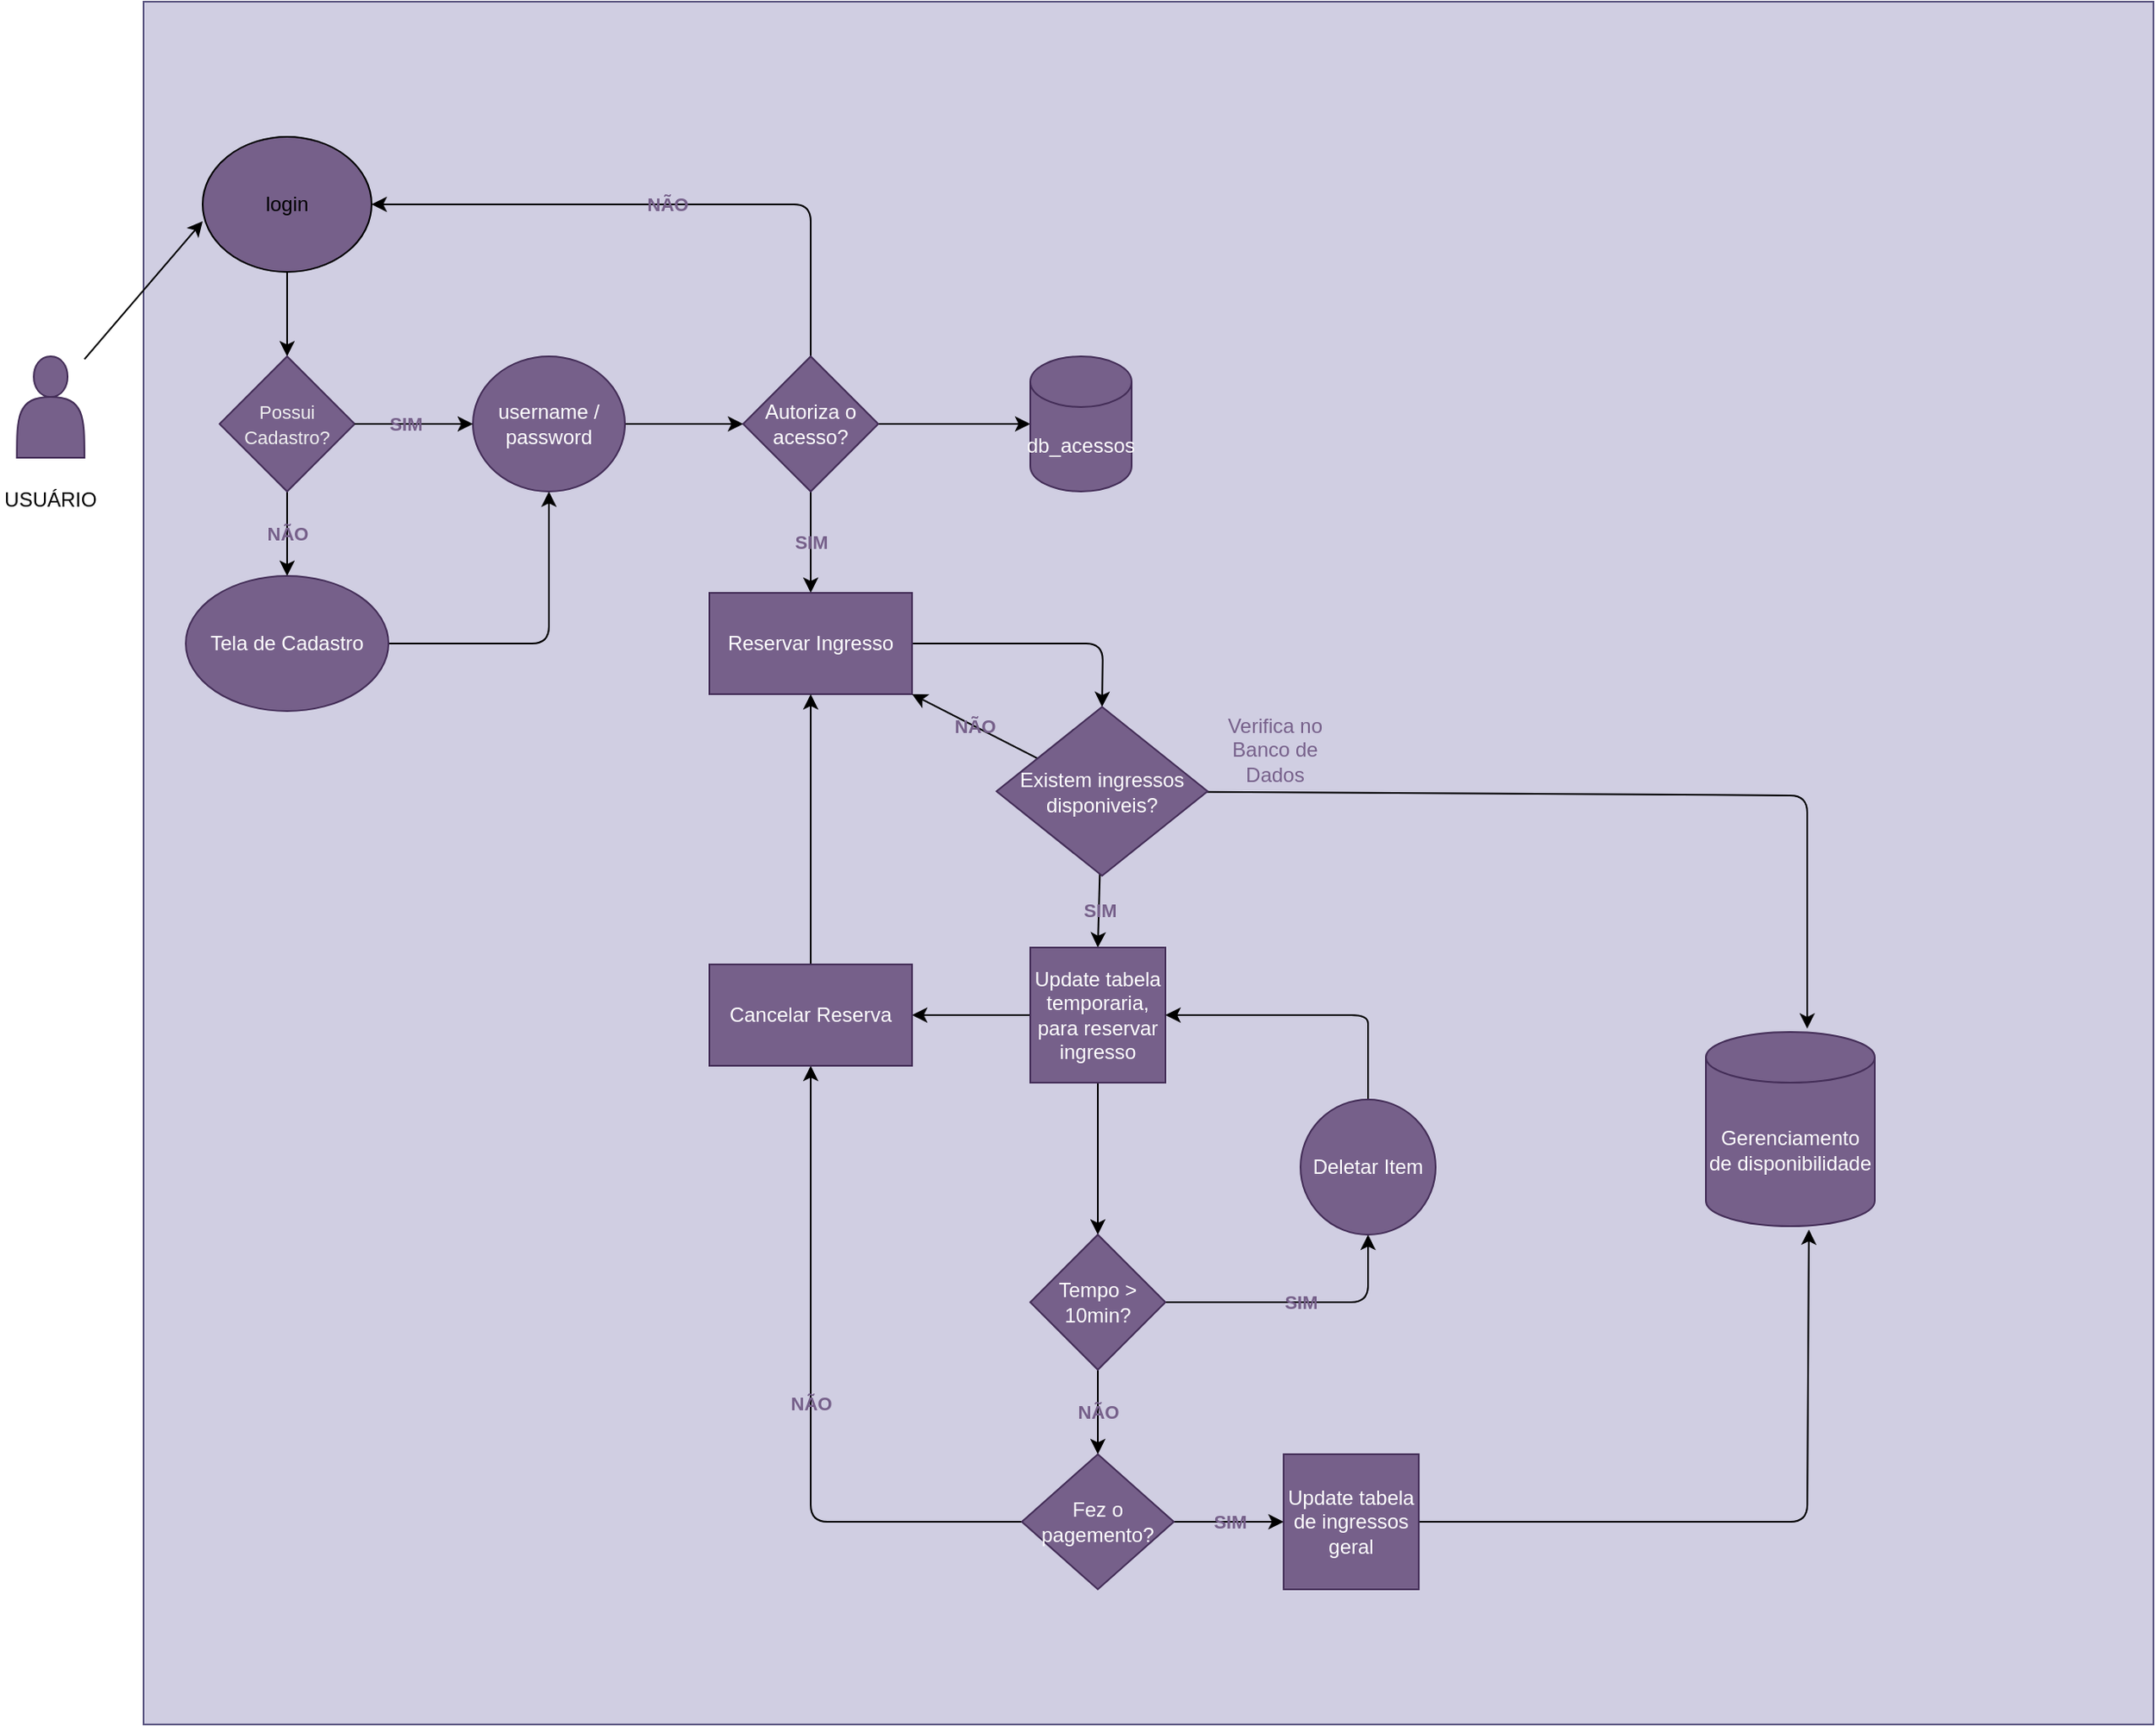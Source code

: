 <mxfile>
    <diagram id="ls2nmUuESvmafhJzC2UD" name="Page-1">
        <mxGraphModel dx="892" dy="464" grid="1" gridSize="10" guides="1" tooltips="1" connect="1" arrows="1" fold="1" page="1" pageScale="1" pageWidth="850" pageHeight="1100" math="0" shadow="0">
            <root>
                <mxCell id="0"/>
                <mxCell id="1" parent="0"/>
                <mxCell id="55" value="" style="rounded=0;whiteSpace=wrap;html=1;fillColor=#d0cee2;strokeColor=#56517e;fontColor=#76608A;" parent="1" vertex="1">
                    <mxGeometry x="85" y="40" width="1190" height="1020" as="geometry"/>
                </mxCell>
                <mxCell id="11" style="edgeStyle=none;html=1;entryX=0;entryY=0.625;entryDx=0;entryDy=0;entryPerimeter=0;" parent="1" target="3" edge="1">
                    <mxGeometry relative="1" as="geometry">
                        <mxPoint x="50" y="251.667" as="sourcePoint"/>
                    </mxGeometry>
                </mxCell>
                <mxCell id="7" style="edgeStyle=none;html=1;entryX=0.5;entryY=0;entryDx=0;entryDy=0;" parent="1" source="3" target="4" edge="1">
                    <mxGeometry relative="1" as="geometry"/>
                </mxCell>
                <mxCell id="3" value="login" style="ellipse;whiteSpace=wrap;html=1;fillColor=#76608A;" parent="1" vertex="1">
                    <mxGeometry x="120" y="120" width="100" height="80" as="geometry"/>
                </mxCell>
                <mxCell id="8" value="NÃO" style="edgeStyle=none;html=1;entryX=0.5;entryY=0;entryDx=0;entryDy=0;labelBackgroundColor=none;fontStyle=1;fontColor=#76608A;" parent="1" source="4" target="5" edge="1">
                    <mxGeometry relative="1" as="geometry"/>
                </mxCell>
                <mxCell id="4" value="&lt;span style=&quot;color: rgb(240, 240, 240); font-family: Helvetica; font-size: 11px; font-style: normal; font-variant-ligatures: normal; font-variant-caps: normal; font-weight: 400; letter-spacing: normal; orphans: 2; text-align: center; text-indent: 0px; text-transform: none; widows: 2; word-spacing: 0px; -webkit-text-stroke-width: 0px; text-decoration-thickness: initial; text-decoration-style: initial; text-decoration-color: initial; float: none; display: inline !important;&quot;&gt;Possui Cadastro?&lt;/span&gt;" style="rhombus;whiteSpace=wrap;html=1;fillColor=#76608a;fontColor=#ffffff;strokeColor=#432D57;" parent="1" vertex="1">
                    <mxGeometry x="130" y="250" width="80" height="80" as="geometry"/>
                </mxCell>
                <mxCell id="13" style="edgeStyle=none;html=1;entryX=0.5;entryY=1;entryDx=0;entryDy=0;" parent="1" source="5" target="6" edge="1">
                    <mxGeometry relative="1" as="geometry">
                        <mxPoint x="330" y="420" as="targetPoint"/>
                        <Array as="points">
                            <mxPoint x="325" y="420"/>
                        </Array>
                    </mxGeometry>
                </mxCell>
                <mxCell id="5" value="Tela de Cadastro" style="ellipse;whiteSpace=wrap;html=1;fillColor=#76608a;fontColor=#ffffff;strokeColor=#432D57;" parent="1" vertex="1">
                    <mxGeometry x="110" y="380" width="120" height="80" as="geometry"/>
                </mxCell>
                <mxCell id="15" style="edgeStyle=none;html=1;entryX=0;entryY=0.5;entryDx=0;entryDy=0;" parent="1" source="6" target="14" edge="1">
                    <mxGeometry relative="1" as="geometry"/>
                </mxCell>
                <mxCell id="6" value="username / password" style="ellipse;whiteSpace=wrap;html=1;fillColor=#76608a;fontColor=#ffffff;strokeColor=#432D57;" parent="1" vertex="1">
                    <mxGeometry x="280" y="250" width="90" height="80" as="geometry"/>
                </mxCell>
                <mxCell id="16" value="NÃO" style="edgeStyle=none;html=1;entryX=1;entryY=0.5;entryDx=0;entryDy=0;fontStyle=1;labelBackgroundColor=none;fontColor=#76608A;" parent="1" source="14" target="3" edge="1">
                    <mxGeometry relative="1" as="geometry">
                        <Array as="points">
                            <mxPoint x="480" y="160"/>
                        </Array>
                    </mxGeometry>
                </mxCell>
                <mxCell id="18" value="SIM" style="edgeStyle=none;html=1;entryX=0.5;entryY=0;entryDx=0;entryDy=0;fontStyle=1;labelBackgroundColor=none;fontColor=#76608A;" parent="1" source="14" target="17" edge="1">
                    <mxGeometry relative="1" as="geometry"/>
                </mxCell>
                <mxCell id="20" style="edgeStyle=none;html=1;" parent="1" source="14" target="19" edge="1">
                    <mxGeometry relative="1" as="geometry"/>
                </mxCell>
                <mxCell id="14" value="Autoriza o acesso?" style="rhombus;whiteSpace=wrap;html=1;fillColor=#76608a;fontColor=#ffffff;strokeColor=#432D57;" parent="1" vertex="1">
                    <mxGeometry x="440" y="250" width="80" height="80" as="geometry"/>
                </mxCell>
                <mxCell id="29" style="edgeStyle=none;html=1;entryX=0.5;entryY=0;entryDx=0;entryDy=0;" parent="1" source="17" target="21" edge="1">
                    <mxGeometry relative="1" as="geometry">
                        <Array as="points">
                            <mxPoint x="653" y="420"/>
                        </Array>
                    </mxGeometry>
                </mxCell>
                <mxCell id="17" value="Reservar Ingresso" style="rounded=0;whiteSpace=wrap;html=1;fillColor=#76608a;fontColor=#ffffff;strokeColor=#432D57;" parent="1" vertex="1">
                    <mxGeometry x="420" y="390" width="120" height="60" as="geometry"/>
                </mxCell>
                <mxCell id="19" value="db_acessos" style="shape=cylinder3;whiteSpace=wrap;html=1;boundedLbl=1;backgroundOutline=1;size=15;fillColor=#76608a;fontColor=#ffffff;strokeColor=#432D57;" parent="1" vertex="1">
                    <mxGeometry x="610" y="250" width="60" height="80" as="geometry"/>
                </mxCell>
                <mxCell id="31" value="SIM" style="edgeStyle=none;html=1;entryX=0.5;entryY=0;entryDx=0;entryDy=0;labelBackgroundColor=none;fontStyle=1;fontColor=#76608A;" parent="1" source="21" target="30" edge="1">
                    <mxGeometry relative="1" as="geometry"/>
                </mxCell>
                <mxCell id="43" style="edgeStyle=none;html=1;entryX=0.6;entryY=-0.017;entryDx=0;entryDy=0;entryPerimeter=0;" parent="1" source="21" target="25" edge="1">
                    <mxGeometry relative="1" as="geometry">
                        <Array as="points">
                            <mxPoint x="1070" y="510"/>
                        </Array>
                    </mxGeometry>
                </mxCell>
                <mxCell id="60" value="NÃO" style="edgeStyle=none;html=1;entryX=1;entryY=1;entryDx=0;entryDy=0;labelBackgroundColor=none;fontStyle=1;fontColor=#76608A;" edge="1" parent="1" source="21" target="17">
                    <mxGeometry relative="1" as="geometry"/>
                </mxCell>
                <mxCell id="21" value="Existem ingressos disponiveis?" style="rhombus;whiteSpace=wrap;html=1;fillColor=#76608a;fontColor=#ffffff;strokeColor=#432D57;" parent="1" vertex="1">
                    <mxGeometry x="590" y="457.5" width="125" height="100" as="geometry"/>
                </mxCell>
                <mxCell id="25" value="Gerenciamento de disponibilidade" style="shape=cylinder3;whiteSpace=wrap;html=1;boundedLbl=1;backgroundOutline=1;size=15;fillColor=#76608a;fontColor=#ffffff;strokeColor=#432D57;" parent="1" vertex="1">
                    <mxGeometry x="1010" y="650" width="100" height="115" as="geometry"/>
                </mxCell>
                <mxCell id="27" value="Verifica no Banco de Dados" style="text;html=1;strokeColor=none;fillColor=none;align=center;verticalAlign=middle;whiteSpace=wrap;rounded=0;fontColor=#76608A;" parent="1" vertex="1">
                    <mxGeometry x="715" y="467.5" width="80" height="30" as="geometry"/>
                </mxCell>
                <mxCell id="33" style="edgeStyle=none;html=1;entryX=0.5;entryY=0;entryDx=0;entryDy=0;" parent="1" source="30" target="32" edge="1">
                    <mxGeometry relative="1" as="geometry"/>
                </mxCell>
                <mxCell id="61" style="edgeStyle=none;html=1;" edge="1" parent="1" source="30" target="51">
                    <mxGeometry relative="1" as="geometry"/>
                </mxCell>
                <mxCell id="30" value="Update tabela temporaria, para reservar ingresso" style="whiteSpace=wrap;html=1;aspect=fixed;fillColor=#76608a;fontColor=#ffffff;strokeColor=#432D57;" parent="1" vertex="1">
                    <mxGeometry x="610" y="600" width="80" height="80" as="geometry"/>
                </mxCell>
                <mxCell id="35" value="SIM" style="edgeStyle=none;html=1;entryX=0.5;entryY=1;entryDx=0;entryDy=0;labelBackgroundColor=none;fontColor=#76608A;fontStyle=1" parent="1" source="32" target="34" edge="1">
                    <mxGeometry relative="1" as="geometry">
                        <Array as="points">
                            <mxPoint x="810" y="810"/>
                        </Array>
                    </mxGeometry>
                </mxCell>
                <mxCell id="49" value="NÃO" style="edgeStyle=none;html=1;labelBackgroundColor=none;fontColor=#76608A;fontStyle=1" parent="1" source="32" target="44" edge="1">
                    <mxGeometry relative="1" as="geometry"/>
                </mxCell>
                <mxCell id="32" value="Tempo &amp;gt; 10min?" style="rhombus;whiteSpace=wrap;html=1;fillColor=#76608a;fontColor=#ffffff;strokeColor=#432D57;" parent="1" vertex="1">
                    <mxGeometry x="610" y="770" width="80" height="80" as="geometry"/>
                </mxCell>
                <mxCell id="38" style="edgeStyle=none;html=1;entryX=1;entryY=0.5;entryDx=0;entryDy=0;" parent="1" source="34" target="30" edge="1">
                    <mxGeometry relative="1" as="geometry">
                        <Array as="points">
                            <mxPoint x="810" y="660"/>
                            <mxPoint x="810" y="640"/>
                        </Array>
                    </mxGeometry>
                </mxCell>
                <mxCell id="34" value="Deletar Item" style="ellipse;whiteSpace=wrap;html=1;fillColor=#76608a;fontColor=#ffffff;strokeColor=#432D57;" parent="1" vertex="1">
                    <mxGeometry x="770" y="690" width="80" height="80" as="geometry"/>
                </mxCell>
                <mxCell id="48" value="SIM" style="edgeStyle=none;html=1;entryX=0;entryY=0.5;entryDx=0;entryDy=0;labelBackgroundColor=none;fontColor=#76608A;fontStyle=1" parent="1" source="44" target="45" edge="1">
                    <mxGeometry relative="1" as="geometry"/>
                </mxCell>
                <mxCell id="52" value="NÃO" style="edgeStyle=none;html=1;entryX=0.5;entryY=1;entryDx=0;entryDy=0;labelBackgroundColor=none;fontColor=#76608A;fontStyle=1" parent="1" source="44" target="51" edge="1">
                    <mxGeometry x="-0.013" relative="1" as="geometry">
                        <Array as="points">
                            <mxPoint x="480" y="940"/>
                        </Array>
                        <mxPoint as="offset"/>
                    </mxGeometry>
                </mxCell>
                <mxCell id="44" value="Fez o pagemento?" style="rhombus;whiteSpace=wrap;html=1;fillColor=#76608a;fontColor=#ffffff;strokeColor=#432D57;" parent="1" vertex="1">
                    <mxGeometry x="605" y="900" width="90" height="80" as="geometry"/>
                </mxCell>
                <mxCell id="46" style="edgeStyle=none;html=1;entryX=0.61;entryY=1.017;entryDx=0;entryDy=0;entryPerimeter=0;" parent="1" source="45" target="25" edge="1">
                    <mxGeometry relative="1" as="geometry">
                        <Array as="points">
                            <mxPoint x="1070" y="940"/>
                        </Array>
                    </mxGeometry>
                </mxCell>
                <mxCell id="45" value="Update tabela de ingressos geral" style="whiteSpace=wrap;html=1;aspect=fixed;fillColor=#76608a;fontColor=#ffffff;strokeColor=#432D57;" parent="1" vertex="1">
                    <mxGeometry x="760" y="900" width="80" height="80" as="geometry"/>
                </mxCell>
                <mxCell id="54" style="edgeStyle=none;html=1;entryX=0.5;entryY=1;entryDx=0;entryDy=0;" parent="1" source="51" target="17" edge="1">
                    <mxGeometry relative="1" as="geometry"/>
                </mxCell>
                <mxCell id="51" value="Cancelar Reserva" style="rounded=0;whiteSpace=wrap;html=1;fillColor=#76608a;fontColor=#ffffff;strokeColor=#432D57;" parent="1" vertex="1">
                    <mxGeometry x="420" y="610" width="120" height="60" as="geometry"/>
                </mxCell>
                <mxCell id="57" value="" style="shape=actor;whiteSpace=wrap;html=1;fillColor=#76608a;fontColor=#ffffff;strokeColor=#432D57;" parent="1" vertex="1">
                    <mxGeometry x="10" y="250" width="40" height="60" as="geometry"/>
                </mxCell>
                <mxCell id="59" value="USUÁRIO" style="text;html=1;strokeColor=none;fillColor=none;align=center;verticalAlign=middle;whiteSpace=wrap;rounded=0;" parent="1" vertex="1">
                    <mxGeometry y="320" width="60" height="30" as="geometry"/>
                </mxCell>
                <mxCell id="9" value="SIM" style="edgeStyle=none;html=1;entryX=0;entryY=0.5;entryDx=0;entryDy=0;labelBackgroundColor=none;fontColor=#76608A;fontStyle=1" parent="1" source="4" target="6" edge="1">
                    <mxGeometry x="-0.143" relative="1" as="geometry">
                        <mxPoint as="offset"/>
                    </mxGeometry>
                </mxCell>
            </root>
        </mxGraphModel>
    </diagram>
</mxfile>